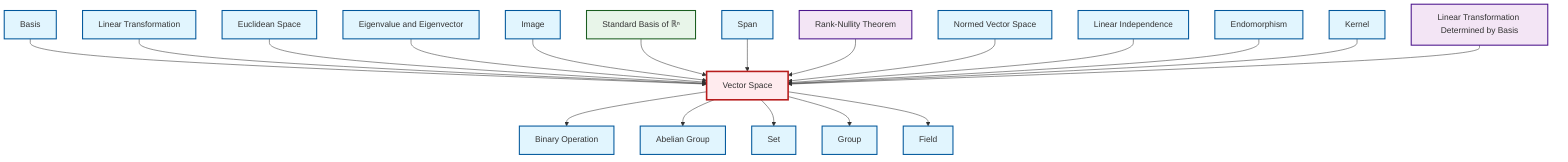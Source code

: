 graph TD
    classDef definition fill:#e1f5fe,stroke:#01579b,stroke-width:2px
    classDef theorem fill:#f3e5f5,stroke:#4a148c,stroke-width:2px
    classDef axiom fill:#fff3e0,stroke:#e65100,stroke-width:2px
    classDef example fill:#e8f5e9,stroke:#1b5e20,stroke-width:2px
    classDef current fill:#ffebee,stroke:#b71c1c,stroke-width:3px
    def-binary-operation["Binary Operation"]:::definition
    def-linear-transformation["Linear Transformation"]:::definition
    def-endomorphism["Endomorphism"]:::definition
    thm-linear-transformation-basis["Linear Transformation Determined by Basis"]:::theorem
    def-abelian-group["Abelian Group"]:::definition
    def-span["Span"]:::definition
    def-image["Image"]:::definition
    def-basis["Basis"]:::definition
    def-set["Set"]:::definition
    ex-standard-basis-rn["Standard Basis of ℝⁿ"]:::example
    thm-rank-nullity["Rank-Nullity Theorem"]:::theorem
    def-euclidean-space["Euclidean Space"]:::definition
    def-field["Field"]:::definition
    def-normed-vector-space["Normed Vector Space"]:::definition
    def-vector-space["Vector Space"]:::definition
    def-kernel["Kernel"]:::definition
    def-linear-independence["Linear Independence"]:::definition
    def-eigenvalue-eigenvector["Eigenvalue and Eigenvector"]:::definition
    def-group["Group"]:::definition
    def-basis --> def-vector-space
    def-linear-transformation --> def-vector-space
    def-euclidean-space --> def-vector-space
    def-eigenvalue-eigenvector --> def-vector-space
    def-vector-space --> def-binary-operation
    def-image --> def-vector-space
    ex-standard-basis-rn --> def-vector-space
    def-span --> def-vector-space
    thm-rank-nullity --> def-vector-space
    def-vector-space --> def-abelian-group
    def-vector-space --> def-set
    def-vector-space --> def-group
    def-normed-vector-space --> def-vector-space
    def-linear-independence --> def-vector-space
    def-endomorphism --> def-vector-space
    def-kernel --> def-vector-space
    def-vector-space --> def-field
    thm-linear-transformation-basis --> def-vector-space
    class def-vector-space current